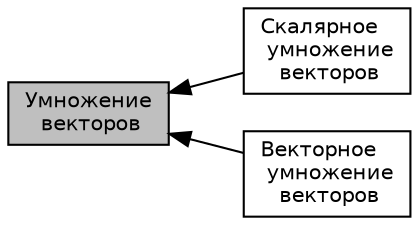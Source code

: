 digraph "Умножение векторов"
{
  edge [fontname="Helvetica",fontsize="10",labelfontname="Helvetica",labelfontsize="10"];
  node [fontname="Helvetica",fontsize="10",shape=box];
  rankdir=LR;
  Node2 [label="Скалярное\l умножение\l векторов",height=0.2,width=0.4,color="black", fillcolor="white", style="filled",URL="$group__scalar__vector__multiplication.html",tooltip="Скалярное умножение."];
  Node1 [label="Умножение\l векторов",height=0.2,width=0.4,color="black", fillcolor="grey75", style="filled", fontcolor="black",tooltip="Предоставляет скалярное и векторное умножение над векторами."];
  Node3 [label="Векторное\l умножение\l векторов",height=0.2,width=0.4,color="black", fillcolor="white", style="filled",URL="$group__vector__vector__multiplication.html",tooltip="Векторное умножение."];
  Node1->Node2 [shape=plaintext, dir="back", style="solid"];
  Node1->Node3 [shape=plaintext, dir="back", style="solid"];
}
